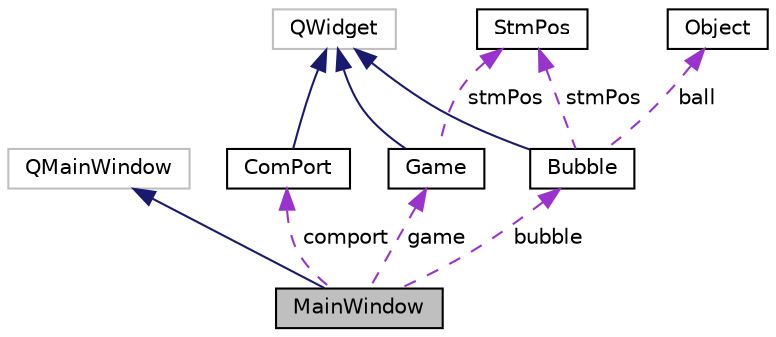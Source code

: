 digraph "MainWindow"
{
  edge [fontname="Helvetica",fontsize="10",labelfontname="Helvetica",labelfontsize="10"];
  node [fontname="Helvetica",fontsize="10",shape=record];
  Node2 [label="MainWindow",height=0.2,width=0.4,color="black", fillcolor="grey75", style="filled", fontcolor="black"];
  Node3 -> Node2 [dir="back",color="midnightblue",fontsize="10",style="solid",fontname="Helvetica"];
  Node3 [label="QMainWindow",height=0.2,width=0.4,color="grey75", fillcolor="white", style="filled"];
  Node4 -> Node2 [dir="back",color="darkorchid3",fontsize="10",style="dashed",label=" game" ,fontname="Helvetica"];
  Node4 [label="Game",height=0.2,width=0.4,color="black", fillcolor="white", style="filled",URL="$class_game.html",tooltip="QPainter display and all game mechanic. "];
  Node5 -> Node4 [dir="back",color="midnightblue",fontsize="10",style="solid",fontname="Helvetica"];
  Node5 [label="QWidget",height=0.2,width=0.4,color="grey75", fillcolor="white", style="filled"];
  Node6 -> Node4 [dir="back",color="darkorchid3",fontsize="10",style="dashed",label=" stmPos" ,fontname="Helvetica"];
  Node6 [label="StmPos",height=0.2,width=0.4,color="black", fillcolor="white", style="filled",URL="$struct_stm_pos.html",tooltip="Struct for pitch and roll of MC orientation. "];
  Node7 -> Node2 [dir="back",color="darkorchid3",fontsize="10",style="dashed",label=" bubble" ,fontname="Helvetica"];
  Node7 [label="Bubble",height=0.2,width=0.4,color="black", fillcolor="white", style="filled",URL="$class_bubble.html",tooltip="The Bubble class that shows orintation of game plane. Based on game class and need refactor/rebuild..."];
  Node5 -> Node7 [dir="back",color="midnightblue",fontsize="10",style="solid",fontname="Helvetica"];
  Node6 -> Node7 [dir="back",color="darkorchid3",fontsize="10",style="dashed",label=" stmPos" ,fontname="Helvetica"];
  Node8 -> Node7 [dir="back",color="darkorchid3",fontsize="10",style="dashed",label=" ball" ,fontname="Helvetica"];
  Node8 [label="Object",height=0.2,width=0.4,color="black", fillcolor="white", style="filled",URL="$struct_object.html",tooltip="Struct for handling diffrent kind of object in game. "];
  Node9 -> Node2 [dir="back",color="darkorchid3",fontsize="10",style="dashed",label=" comport" ,fontname="Helvetica"];
  Node9 [label="ComPort",height=0.2,width=0.4,color="black", fillcolor="white", style="filled",URL="$class_com_port.html",tooltip="Used for communication with MicroController. Based on Forbot tutorial. "];
  Node5 -> Node9 [dir="back",color="midnightblue",fontsize="10",style="solid",fontname="Helvetica"];
}
